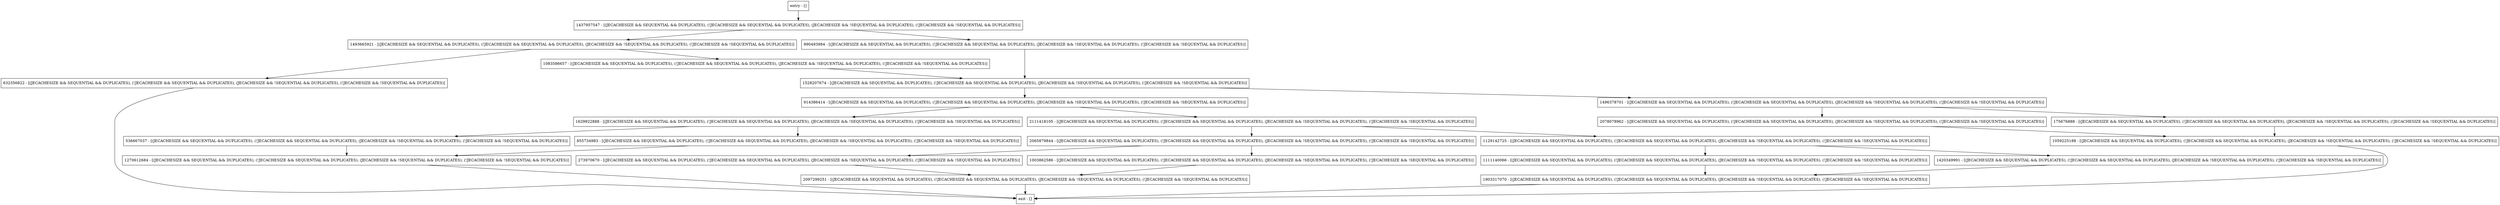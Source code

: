 digraph writeReverseInt {
node [shape=record];
1111140066 [label="1111140066 - [(JECACHESIZE && SEQUENTIAL && DUPLICATES), (!JECACHESIZE && SEQUENTIAL && DUPLICATES), (JECACHESIZE && !SEQUENTIAL && DUPLICATES), (!JECACHESIZE && !SEQUENTIAL && DUPLICATES)]"];
1528207674 [label="1528207674 - [(JECACHESIZE && SEQUENTIAL && DUPLICATES), (!JECACHESIZE && SEQUENTIAL && DUPLICATES), (JECACHESIZE && !SEQUENTIAL && DUPLICATES), (!JECACHESIZE && !SEQUENTIAL && DUPLICATES)]"];
1493665921 [label="1493665921 - [(JECACHESIZE && SEQUENTIAL && DUPLICATES), (!JECACHESIZE && SEQUENTIAL && DUPLICATES), (JECACHESIZE && !SEQUENTIAL && DUPLICATES), (!JECACHESIZE && !SEQUENTIAL && DUPLICATES)]"];
2097299251 [label="2097299251 - [(JECACHESIZE && SEQUENTIAL && DUPLICATES), (!JECACHESIZE && SEQUENTIAL && DUPLICATES), (JECACHESIZE && !SEQUENTIAL && DUPLICATES), (!JECACHESIZE && !SEQUENTIAL && DUPLICATES)]"];
1903317070 [label="1903317070 - [(JECACHESIZE && SEQUENTIAL && DUPLICATES), (!JECACHESIZE && SEQUENTIAL && DUPLICATES), (JECACHESIZE && !SEQUENTIAL && DUPLICATES), (!JECACHESIZE && !SEQUENTIAL && DUPLICATES)]"];
1270612684 [label="1270612684 - [(JECACHESIZE && SEQUENTIAL && DUPLICATES), (!JECACHESIZE && SEQUENTIAL && DUPLICATES), (JECACHESIZE && !SEQUENTIAL && DUPLICATES), (!JECACHESIZE && !SEQUENTIAL && DUPLICATES)]"];
1629922888 [label="1629922888 - [(JECACHESIZE && SEQUENTIAL && DUPLICATES), (!JECACHESIZE && SEQUENTIAL && DUPLICATES), (JECACHESIZE && !SEQUENTIAL && DUPLICATES), (!JECACHESIZE && !SEQUENTIAL && DUPLICATES)]"];
1437957547 [label="1437957547 - [(JECACHESIZE && SEQUENTIAL && DUPLICATES), (!JECACHESIZE && SEQUENTIAL && DUPLICATES), (JECACHESIZE && !SEQUENTIAL && DUPLICATES), (!JECACHESIZE && !SEQUENTIAL && DUPLICATES)]"];
2078078962 [label="2078078962 - [(JECACHESIZE && SEQUENTIAL && DUPLICATES), (!JECACHESIZE && SEQUENTIAL && DUPLICATES), (JECACHESIZE && !SEQUENTIAL && DUPLICATES), (!JECACHESIZE && !SEQUENTIAL && DUPLICATES)]"];
536667037 [label="536667037 - [(JECACHESIZE && SEQUENTIAL && DUPLICATES), (!JECACHESIZE && SEQUENTIAL && DUPLICATES), (JECACHESIZE && !SEQUENTIAL && DUPLICATES), (!JECACHESIZE && !SEQUENTIAL && DUPLICATES)]"];
2065879844 [label="2065879844 - [(JECACHESIZE && SEQUENTIAL && DUPLICATES), (!JECACHESIZE && SEQUENTIAL && DUPLICATES), (JECACHESIZE && !SEQUENTIAL && DUPLICATES), (!JECACHESIZE && !SEQUENTIAL && DUPLICATES)]"];
1420349991 [label="1420349991 - [(JECACHESIZE && SEQUENTIAL && DUPLICATES), (!JECACHESIZE && SEQUENTIAL && DUPLICATES), (JECACHESIZE && !SEQUENTIAL && DUPLICATES), (!JECACHESIZE && !SEQUENTIAL && DUPLICATES)]"];
1129142725 [label="1129142725 - [(JECACHESIZE && SEQUENTIAL && DUPLICATES), (!JECACHESIZE && SEQUENTIAL && DUPLICATES), (JECACHESIZE && !SEQUENTIAL && DUPLICATES), (!JECACHESIZE && !SEQUENTIAL && DUPLICATES)]"];
914386414 [label="914386414 - [(JECACHESIZE && SEQUENTIAL && DUPLICATES), (!JECACHESIZE && SEQUENTIAL && DUPLICATES), (JECACHESIZE && !SEQUENTIAL && DUPLICATES), (!JECACHESIZE && !SEQUENTIAL && DUPLICATES)]"];
1059225188 [label="1059225188 - [(JECACHESIZE && SEQUENTIAL && DUPLICATES), (!JECACHESIZE && SEQUENTIAL && DUPLICATES), (JECACHESIZE && !SEQUENTIAL && DUPLICATES), (!JECACHESIZE && !SEQUENTIAL && DUPLICATES)]"];
entry [label="entry - []"];
exit [label="exit - []"];
990493984 [label="990493984 - [(JECACHESIZE && SEQUENTIAL && DUPLICATES), (!JECACHESIZE && SEQUENTIAL && DUPLICATES), (JECACHESIZE && !SEQUENTIAL && DUPLICATES), (!JECACHESIZE && !SEQUENTIAL && DUPLICATES)]"];
1496378701 [label="1496378701 - [(JECACHESIZE && SEQUENTIAL && DUPLICATES), (!JECACHESIZE && SEQUENTIAL && DUPLICATES), (JECACHESIZE && !SEQUENTIAL && DUPLICATES), (!JECACHESIZE && !SEQUENTIAL && DUPLICATES)]"];
273970670 [label="273970670 - [(JECACHESIZE && SEQUENTIAL && DUPLICATES), (!JECACHESIZE && SEQUENTIAL && DUPLICATES), (JECACHESIZE && !SEQUENTIAL && DUPLICATES), (!JECACHESIZE && !SEQUENTIAL && DUPLICATES)]"];
855734983 [label="855734983 - [(JECACHESIZE && SEQUENTIAL && DUPLICATES), (!JECACHESIZE && SEQUENTIAL && DUPLICATES), (JECACHESIZE && !SEQUENTIAL && DUPLICATES), (!JECACHESIZE && !SEQUENTIAL && DUPLICATES)]"];
632356822 [label="632356822 - [(JECACHESIZE && SEQUENTIAL && DUPLICATES), (!JECACHESIZE && SEQUENTIAL && DUPLICATES), (JECACHESIZE && !SEQUENTIAL && DUPLICATES), (!JECACHESIZE && !SEQUENTIAL && DUPLICATES)]"];
175676888 [label="175676888 - [(JECACHESIZE && SEQUENTIAL && DUPLICATES), (!JECACHESIZE && SEQUENTIAL && DUPLICATES), (JECACHESIZE && !SEQUENTIAL && DUPLICATES), (!JECACHESIZE && !SEQUENTIAL && DUPLICATES)]"];
1003862586 [label="1003862586 - [(JECACHESIZE && SEQUENTIAL && DUPLICATES), (!JECACHESIZE && SEQUENTIAL && DUPLICATES), (JECACHESIZE && !SEQUENTIAL && DUPLICATES), (!JECACHESIZE && !SEQUENTIAL && DUPLICATES)]"];
1083586657 [label="1083586657 - [(JECACHESIZE && SEQUENTIAL && DUPLICATES), (!JECACHESIZE && SEQUENTIAL && DUPLICATES), (JECACHESIZE && !SEQUENTIAL && DUPLICATES), (!JECACHESIZE && !SEQUENTIAL && DUPLICATES)]"];
2111418105 [label="2111418105 - [(JECACHESIZE && SEQUENTIAL && DUPLICATES), (!JECACHESIZE && SEQUENTIAL && DUPLICATES), (JECACHESIZE && !SEQUENTIAL && DUPLICATES), (!JECACHESIZE && !SEQUENTIAL && DUPLICATES)]"];
entry;
exit;
1111140066 -> 1903317070;
1528207674 -> 1496378701;
1528207674 -> 914386414;
1493665921 -> 632356822;
1493665921 -> 1083586657;
2097299251 -> exit;
1903317070 -> exit;
1270612684 -> exit;
1629922888 -> 855734983;
1629922888 -> 536667037;
1437957547 -> 990493984;
1437957547 -> 1493665921;
2078078962 -> 1059225188;
536667037 -> 1270612684;
2065879844 -> 273970670;
2065879844 -> 1003862586;
1420349991 -> 1903317070;
1129142725 -> 1111140066;
1129142725 -> 1420349991;
914386414 -> 1629922888;
914386414 -> 2111418105;
1059225188 -> exit;
entry -> 1437957547;
990493984 -> 1528207674;
1496378701 -> 2078078962;
1496378701 -> 175676888;
273970670 -> 2097299251;
855734983 -> 1270612684;
632356822 -> exit;
175676888 -> 1059225188;
1003862586 -> 2097299251;
1083586657 -> 1528207674;
2111418105 -> 1129142725;
2111418105 -> 2065879844;
}
